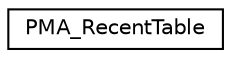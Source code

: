 digraph G
{
  edge [fontname="Helvetica",fontsize="10",labelfontname="Helvetica",labelfontsize="10"];
  node [fontname="Helvetica",fontsize="10",shape=record];
  rankdir="LR";
  Node1 [label="PMA_RecentTable",height=0.2,width=0.4,color="black", fillcolor="white", style="filled",URL="$classPMA__RecentTable.html"];
}
